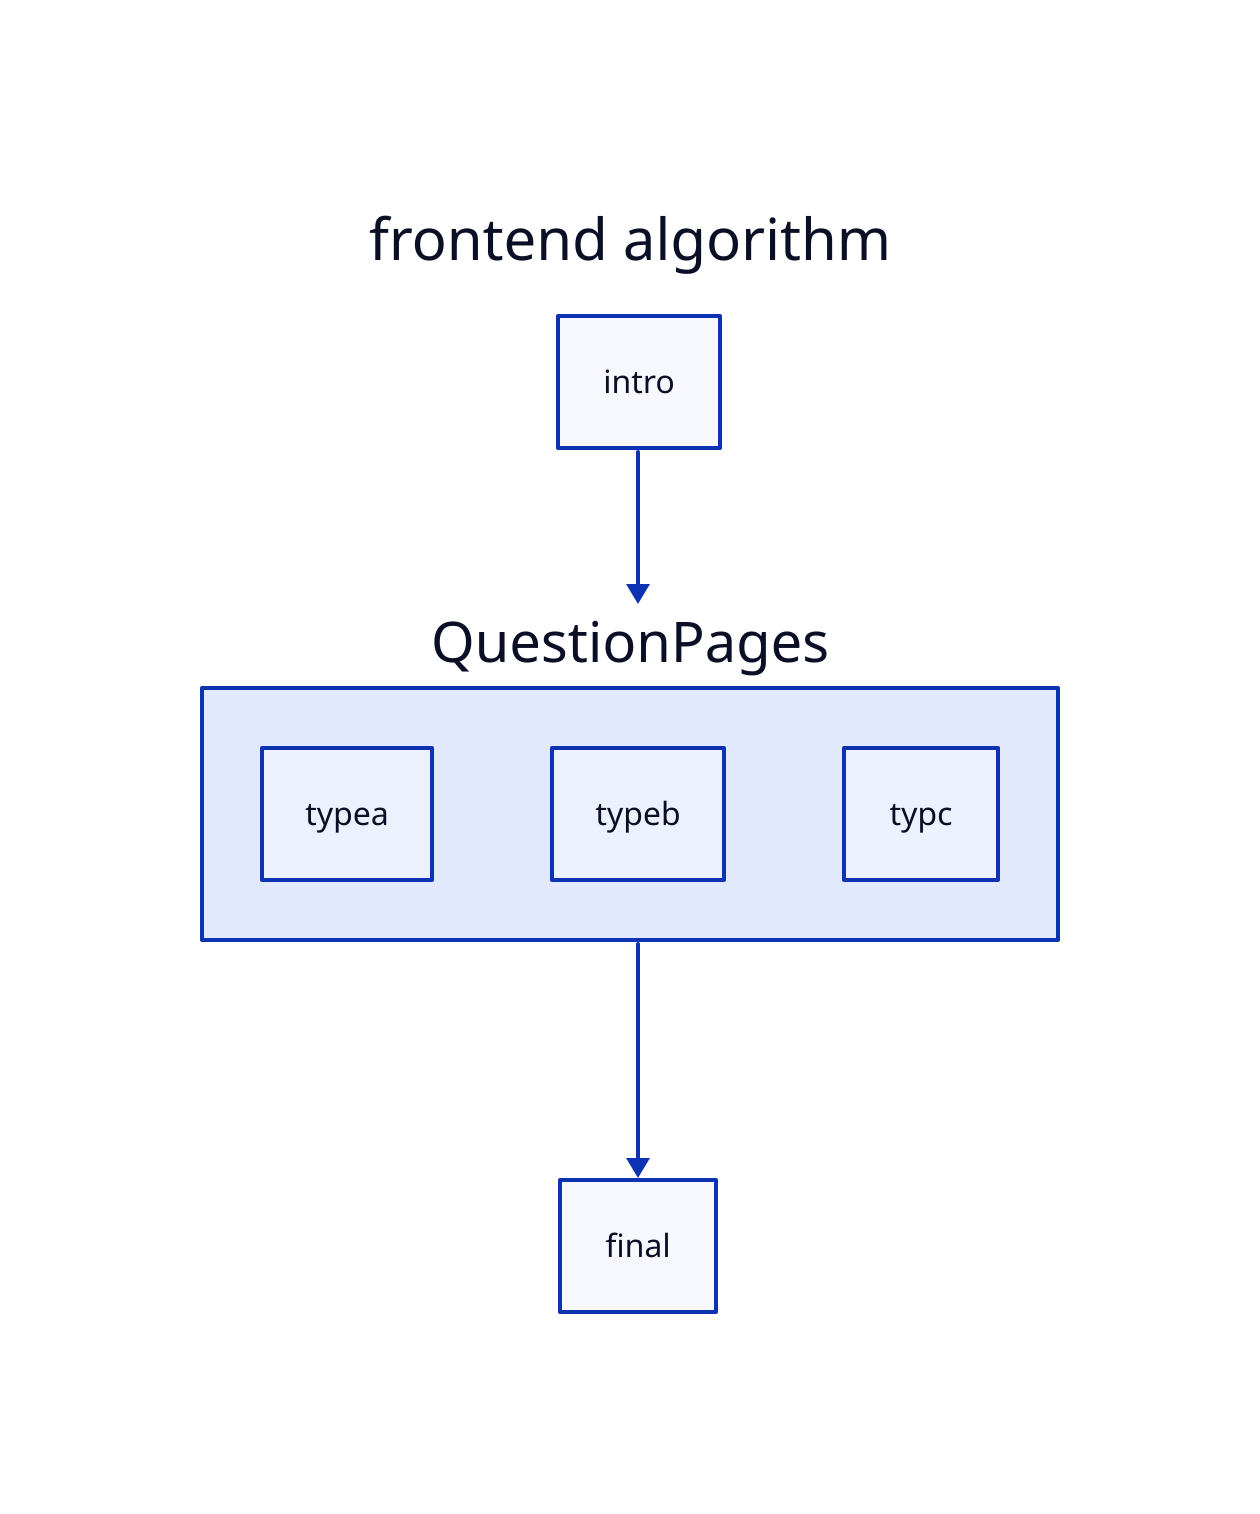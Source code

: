 title: frontend algorithm{
    near: top-center
    shape: text
    style: {
      font-size: 29
      bold: true
    }
  }

QuestionPages: {
    typea
    typeb
    typc
}
intro->QuestionPages->final